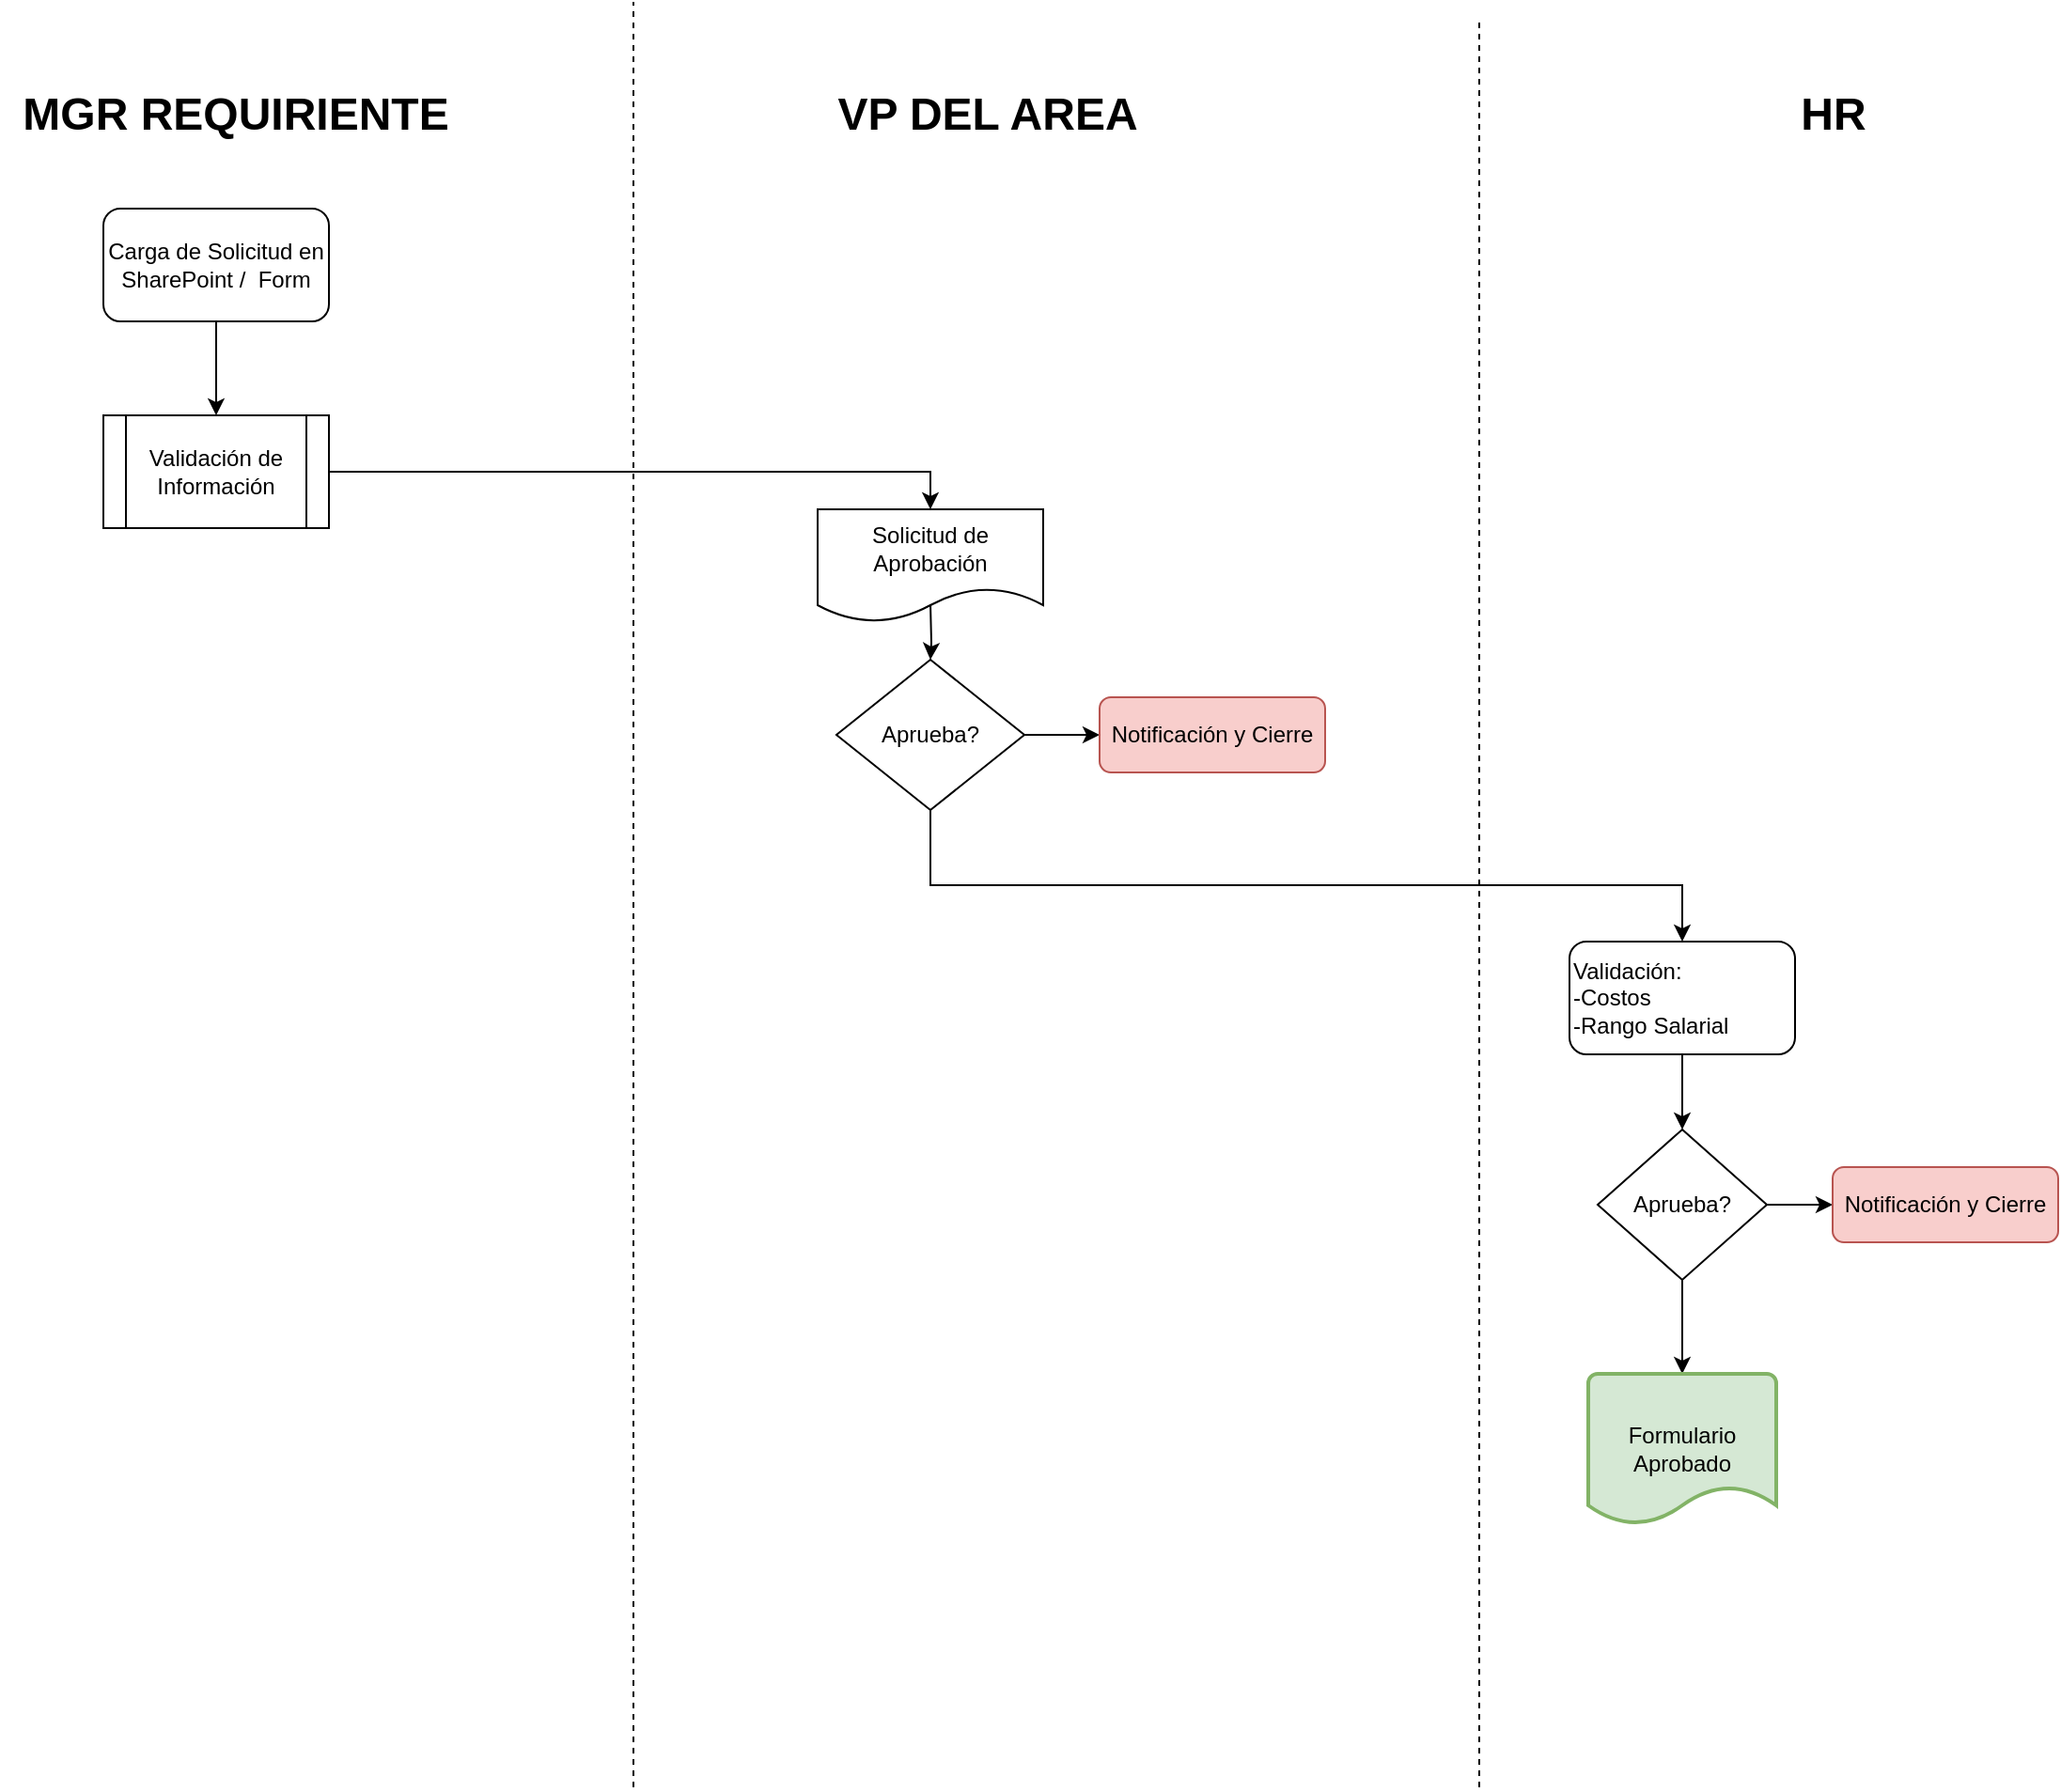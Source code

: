 <mxfile version="20.8.13" type="github">
  <diagram name="Página-1" id="W01HY7S1i-WApw63HTxu">
    <mxGraphModel dx="1434" dy="3764" grid="1" gridSize="10" guides="1" tooltips="1" connect="1" arrows="1" fold="1" page="1" pageScale="1" pageWidth="1200" pageHeight="1000" math="0" shadow="0">
      <root>
        <mxCell id="0" />
        <mxCell id="1" parent="0" />
        <mxCell id="sReVO3ItDBOOGBIu__WI-1" value="&lt;b&gt;&lt;font style=&quot;font-size: 24px;&quot;&gt;MGR REQUIRIENTE&lt;/font&gt;&lt;/b&gt;" style="text;html=1;align=center;verticalAlign=middle;resizable=0;points=[];autosize=1;strokeColor=none;fillColor=none;" vertex="1" parent="1">
          <mxGeometry x="40" y="-2940" width="250" height="40" as="geometry" />
        </mxCell>
        <mxCell id="sReVO3ItDBOOGBIu__WI-2" value="" style="endArrow=none;dashed=1;html=1;rounded=0;fontSize=12;" edge="1" parent="1">
          <mxGeometry width="50" height="50" relative="1" as="geometry">
            <mxPoint x="377" y="-2030" as="sourcePoint" />
            <mxPoint x="377" y="-2980" as="targetPoint" />
          </mxGeometry>
        </mxCell>
        <mxCell id="sReVO3ItDBOOGBIu__WI-3" value="&lt;b&gt;&lt;font style=&quot;font-size: 24px;&quot;&gt;VP DEL AREA&lt;/font&gt;&lt;/b&gt;" style="text;html=1;align=center;verticalAlign=middle;resizable=0;points=[];autosize=1;strokeColor=none;fillColor=none;" vertex="1" parent="1">
          <mxGeometry x="475" y="-2940" width="180" height="40" as="geometry" />
        </mxCell>
        <mxCell id="sReVO3ItDBOOGBIu__WI-6" style="edgeStyle=orthogonalEdgeStyle;rounded=0;orthogonalLoop=1;jettySize=auto;html=1;entryX=0.5;entryY=0;entryDx=0;entryDy=0;" edge="1" parent="1" source="sReVO3ItDBOOGBIu__WI-4" target="sReVO3ItDBOOGBIu__WI-5">
          <mxGeometry relative="1" as="geometry" />
        </mxCell>
        <mxCell id="sReVO3ItDBOOGBIu__WI-4" value="Carga de Solicitud en SharePoint /&amp;nbsp; Form" style="rounded=1;whiteSpace=wrap;html=1;" vertex="1" parent="1">
          <mxGeometry x="95" y="-2870" width="120" height="60" as="geometry" />
        </mxCell>
        <mxCell id="sReVO3ItDBOOGBIu__WI-9" style="edgeStyle=orthogonalEdgeStyle;rounded=0;orthogonalLoop=1;jettySize=auto;html=1;entryX=0.5;entryY=0;entryDx=0;entryDy=0;" edge="1" parent="1" source="sReVO3ItDBOOGBIu__WI-5" target="sReVO3ItDBOOGBIu__WI-12">
          <mxGeometry relative="1" as="geometry">
            <mxPoint x="535" y="-2720" as="targetPoint" />
          </mxGeometry>
        </mxCell>
        <mxCell id="sReVO3ItDBOOGBIu__WI-5" value="Validación de Información" style="shape=process;whiteSpace=wrap;html=1;backgroundOutline=1;" vertex="1" parent="1">
          <mxGeometry x="95" y="-2760" width="120" height="60" as="geometry" />
        </mxCell>
        <mxCell id="sReVO3ItDBOOGBIu__WI-11" style="edgeStyle=orthogonalEdgeStyle;rounded=0;orthogonalLoop=1;jettySize=auto;html=1;exitX=0.5;exitY=1;exitDx=0;exitDy=0;" edge="1" parent="1" target="sReVO3ItDBOOGBIu__WI-10">
          <mxGeometry relative="1" as="geometry">
            <mxPoint x="535" y="-2660" as="sourcePoint" />
          </mxGeometry>
        </mxCell>
        <mxCell id="sReVO3ItDBOOGBIu__WI-14" style="edgeStyle=orthogonalEdgeStyle;rounded=0;orthogonalLoop=1;jettySize=auto;html=1;entryX=0;entryY=0.5;entryDx=0;entryDy=0;" edge="1" parent="1" source="sReVO3ItDBOOGBIu__WI-10" target="sReVO3ItDBOOGBIu__WI-13">
          <mxGeometry relative="1" as="geometry" />
        </mxCell>
        <mxCell id="sReVO3ItDBOOGBIu__WI-21" style="edgeStyle=orthogonalEdgeStyle;rounded=0;orthogonalLoop=1;jettySize=auto;html=1;" edge="1" parent="1" source="sReVO3ItDBOOGBIu__WI-10" target="sReVO3ItDBOOGBIu__WI-18">
          <mxGeometry relative="1" as="geometry">
            <Array as="points">
              <mxPoint x="535" y="-2510" />
              <mxPoint x="935" y="-2510" />
            </Array>
          </mxGeometry>
        </mxCell>
        <mxCell id="sReVO3ItDBOOGBIu__WI-10" value="Aprueba?" style="rhombus;whiteSpace=wrap;html=1;" vertex="1" parent="1">
          <mxGeometry x="485" y="-2630" width="100" height="80" as="geometry" />
        </mxCell>
        <mxCell id="sReVO3ItDBOOGBIu__WI-12" value="Solicitud de Aprobación" style="shape=document;whiteSpace=wrap;html=1;boundedLbl=1;" vertex="1" parent="1">
          <mxGeometry x="475" y="-2710" width="120" height="60" as="geometry" />
        </mxCell>
        <mxCell id="sReVO3ItDBOOGBIu__WI-13" value="Notificación y Cierre" style="rounded=1;whiteSpace=wrap;html=1;fillColor=#f8cecc;strokeColor=#b85450;" vertex="1" parent="1">
          <mxGeometry x="625" y="-2610" width="120" height="40" as="geometry" />
        </mxCell>
        <mxCell id="sReVO3ItDBOOGBIu__WI-16" value="&lt;b&gt;&lt;font style=&quot;font-size: 24px;&quot;&gt;HR&lt;/font&gt;&lt;/b&gt;" style="text;html=1;align=center;verticalAlign=middle;resizable=0;points=[];autosize=1;strokeColor=none;fillColor=none;" vertex="1" parent="1">
          <mxGeometry x="985" y="-2940" width="60" height="40" as="geometry" />
        </mxCell>
        <mxCell id="sReVO3ItDBOOGBIu__WI-17" value="" style="endArrow=none;dashed=1;html=1;rounded=0;fontSize=12;" edge="1" parent="1">
          <mxGeometry width="50" height="50" relative="1" as="geometry">
            <mxPoint x="827" y="-2030" as="sourcePoint" />
            <mxPoint x="827" y="-2970" as="targetPoint" />
          </mxGeometry>
        </mxCell>
        <mxCell id="sReVO3ItDBOOGBIu__WI-23" style="edgeStyle=orthogonalEdgeStyle;rounded=0;orthogonalLoop=1;jettySize=auto;html=1;entryX=0.5;entryY=0;entryDx=0;entryDy=0;" edge="1" parent="1" source="sReVO3ItDBOOGBIu__WI-18" target="sReVO3ItDBOOGBIu__WI-22">
          <mxGeometry relative="1" as="geometry" />
        </mxCell>
        <mxCell id="sReVO3ItDBOOGBIu__WI-18" value="Validación:&lt;br&gt;-Costos&lt;br&gt;-Rango Salarial" style="rounded=1;whiteSpace=wrap;html=1;align=left;" vertex="1" parent="1">
          <mxGeometry x="875" y="-2480" width="120" height="60" as="geometry" />
        </mxCell>
        <mxCell id="sReVO3ItDBOOGBIu__WI-25" style="edgeStyle=orthogonalEdgeStyle;rounded=0;orthogonalLoop=1;jettySize=auto;html=1;" edge="1" parent="1" source="sReVO3ItDBOOGBIu__WI-22" target="sReVO3ItDBOOGBIu__WI-24">
          <mxGeometry relative="1" as="geometry" />
        </mxCell>
        <mxCell id="sReVO3ItDBOOGBIu__WI-27" style="edgeStyle=orthogonalEdgeStyle;rounded=0;orthogonalLoop=1;jettySize=auto;html=1;entryX=0.5;entryY=0;entryDx=0;entryDy=0;entryPerimeter=0;" edge="1" parent="1" source="sReVO3ItDBOOGBIu__WI-22" target="sReVO3ItDBOOGBIu__WI-26">
          <mxGeometry relative="1" as="geometry" />
        </mxCell>
        <mxCell id="sReVO3ItDBOOGBIu__WI-22" value="Aprueba?" style="rhombus;whiteSpace=wrap;html=1;" vertex="1" parent="1">
          <mxGeometry x="890" y="-2380" width="90" height="80" as="geometry" />
        </mxCell>
        <mxCell id="sReVO3ItDBOOGBIu__WI-24" value="Notificación y Cierre" style="rounded=1;whiteSpace=wrap;html=1;fillColor=#f8cecc;strokeColor=#b85450;" vertex="1" parent="1">
          <mxGeometry x="1015" y="-2360" width="120" height="40" as="geometry" />
        </mxCell>
        <mxCell id="sReVO3ItDBOOGBIu__WI-26" value="Formulario&lt;br&gt;Aprobado" style="strokeWidth=2;html=1;shape=mxgraph.flowchart.document2;whiteSpace=wrap;size=0.25;fillColor=#d5e8d4;strokeColor=#82b366;" vertex="1" parent="1">
          <mxGeometry x="885" y="-2250" width="100" height="80" as="geometry" />
        </mxCell>
      </root>
    </mxGraphModel>
  </diagram>
</mxfile>
